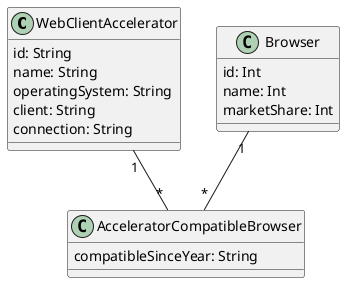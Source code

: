 @startuml "BrowserWeb"


class WebClientAccelerator{
  id: String
  name: String
  operatingSystem: String
  client: String
  connection: String
}

class Browser{
  id: Int
  name: Int
  marketShare: Int
}

class AcceleratorCompatibleBrowser{
  compatibleSinceYear: String
}



WebClientAccelerator "1" -- "*" AcceleratorCompatibleBrowser

Browser "1" -- "*" AcceleratorCompatibleBrowser


@enduml